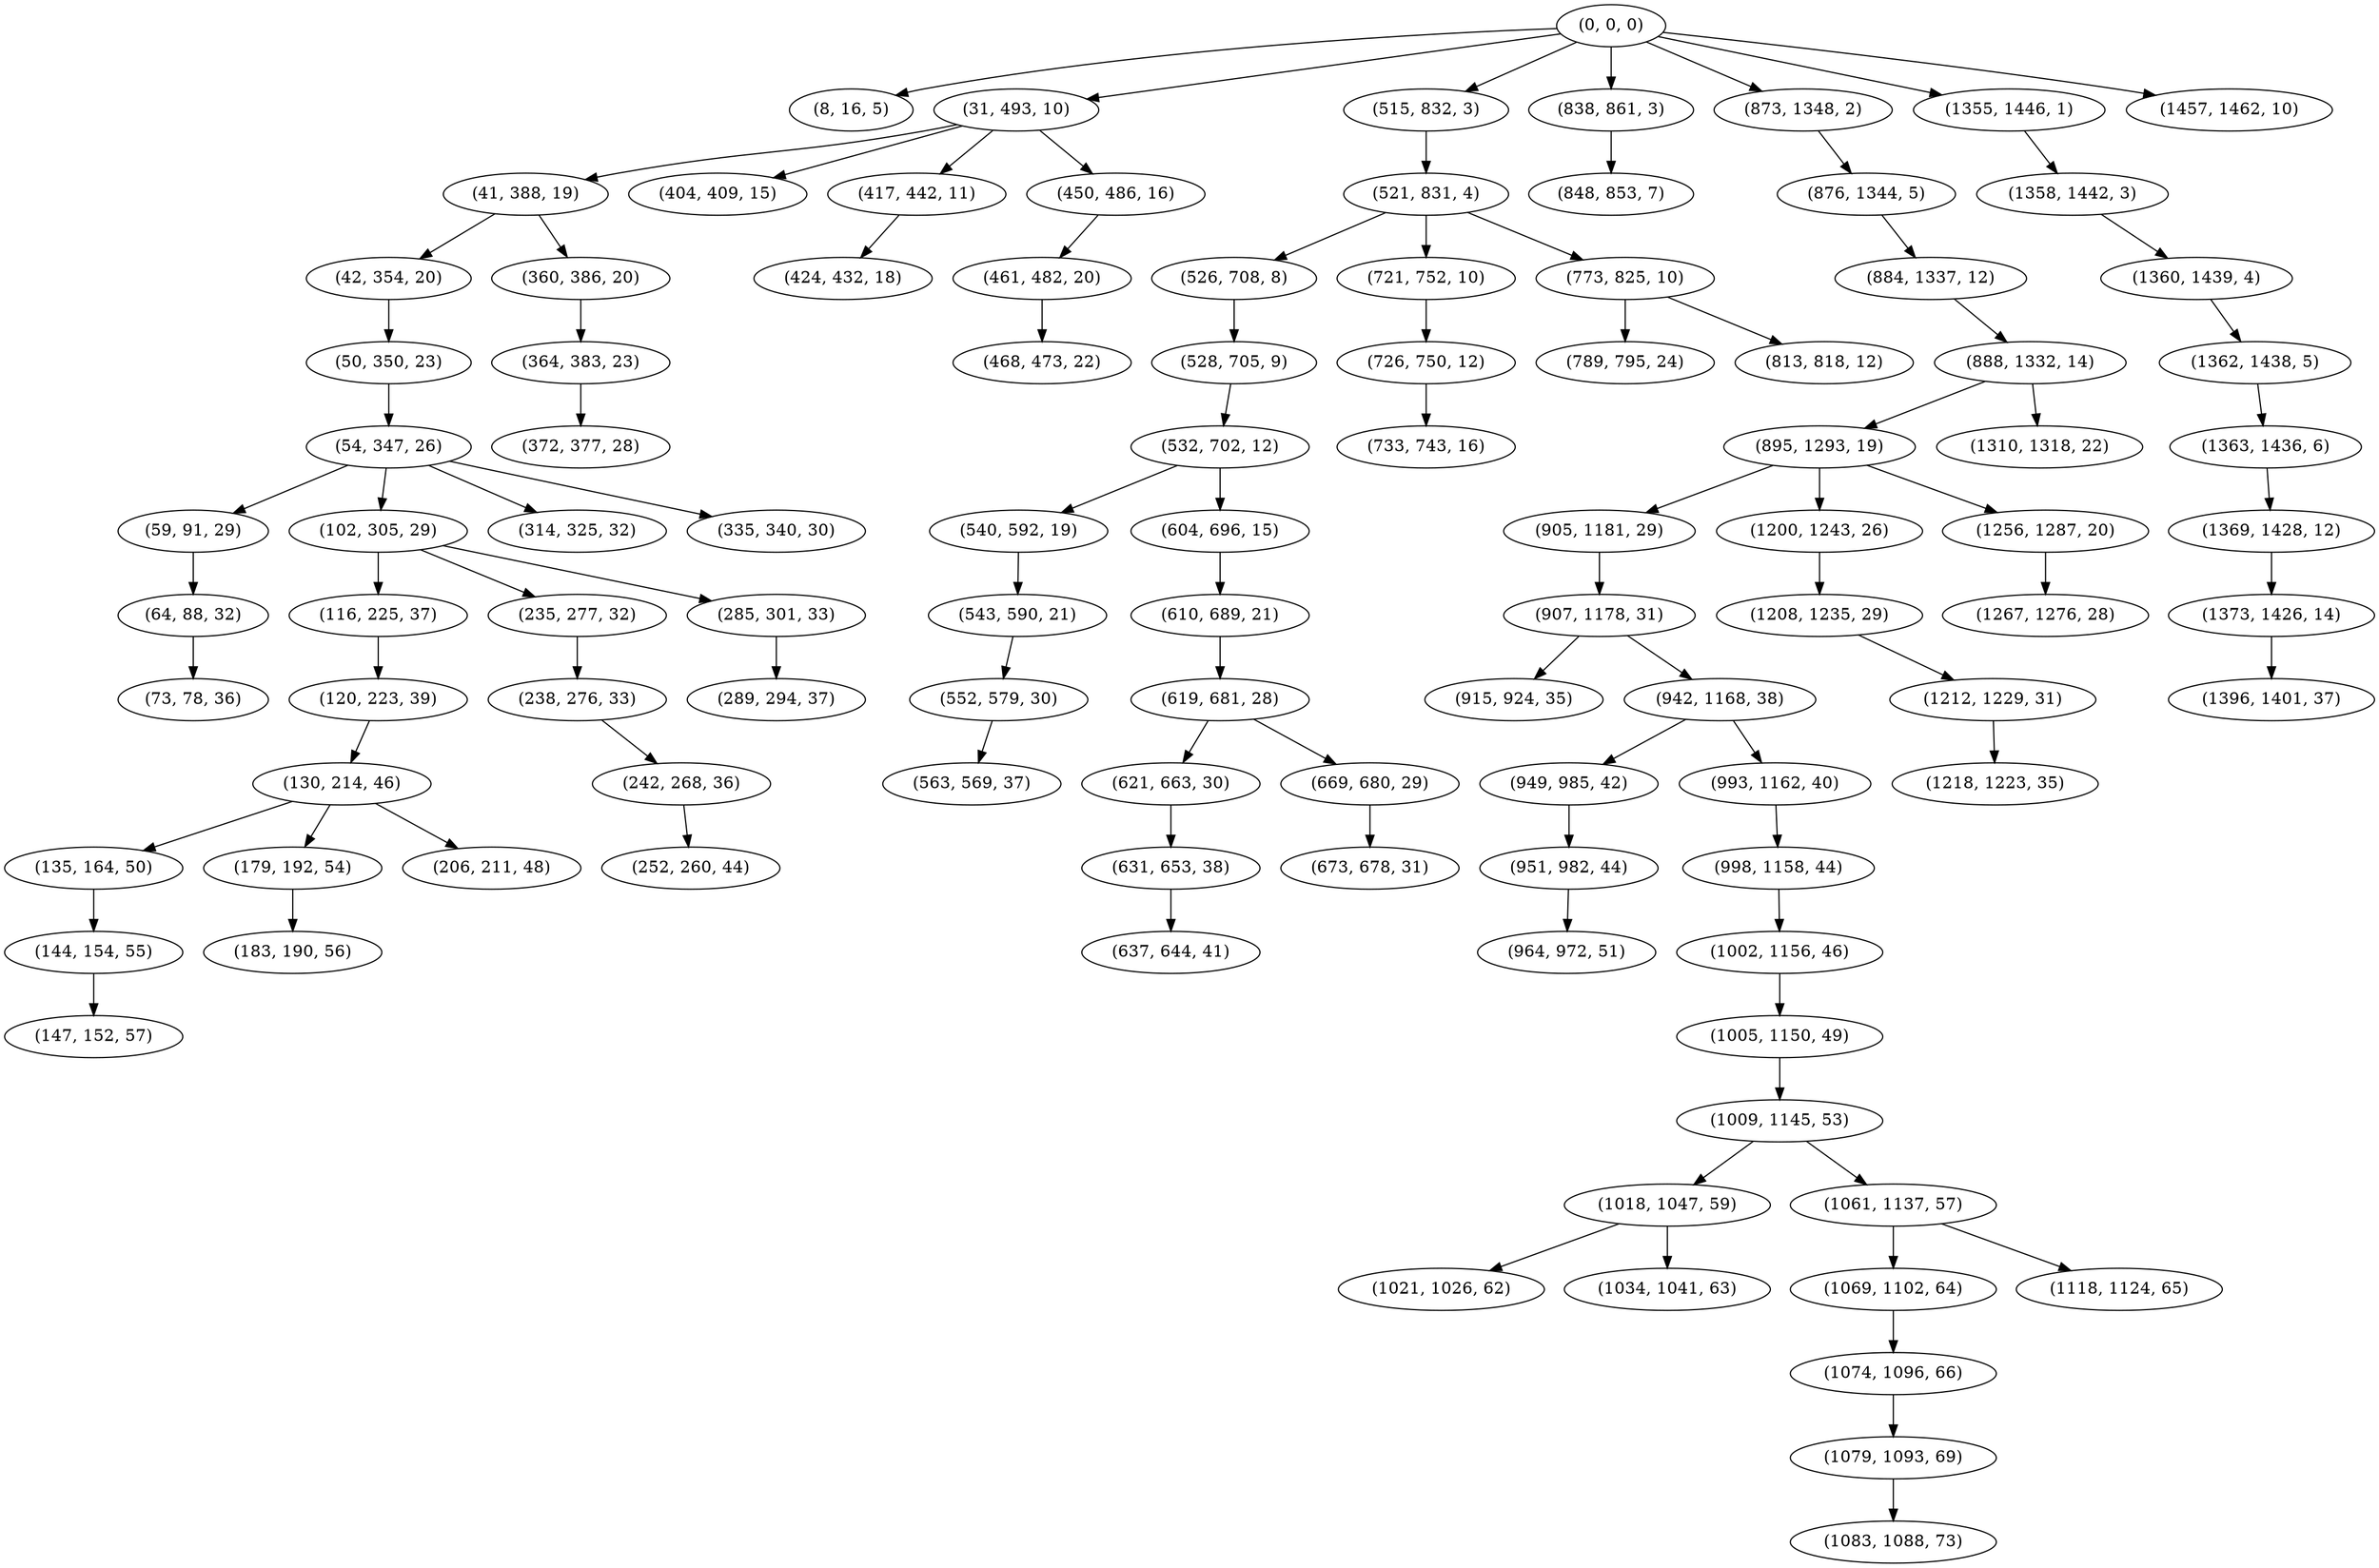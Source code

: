 digraph tree {
    "(0, 0, 0)";
    "(8, 16, 5)";
    "(31, 493, 10)";
    "(41, 388, 19)";
    "(42, 354, 20)";
    "(50, 350, 23)";
    "(54, 347, 26)";
    "(59, 91, 29)";
    "(64, 88, 32)";
    "(73, 78, 36)";
    "(102, 305, 29)";
    "(116, 225, 37)";
    "(120, 223, 39)";
    "(130, 214, 46)";
    "(135, 164, 50)";
    "(144, 154, 55)";
    "(147, 152, 57)";
    "(179, 192, 54)";
    "(183, 190, 56)";
    "(206, 211, 48)";
    "(235, 277, 32)";
    "(238, 276, 33)";
    "(242, 268, 36)";
    "(252, 260, 44)";
    "(285, 301, 33)";
    "(289, 294, 37)";
    "(314, 325, 32)";
    "(335, 340, 30)";
    "(360, 386, 20)";
    "(364, 383, 23)";
    "(372, 377, 28)";
    "(404, 409, 15)";
    "(417, 442, 11)";
    "(424, 432, 18)";
    "(450, 486, 16)";
    "(461, 482, 20)";
    "(468, 473, 22)";
    "(515, 832, 3)";
    "(521, 831, 4)";
    "(526, 708, 8)";
    "(528, 705, 9)";
    "(532, 702, 12)";
    "(540, 592, 19)";
    "(543, 590, 21)";
    "(552, 579, 30)";
    "(563, 569, 37)";
    "(604, 696, 15)";
    "(610, 689, 21)";
    "(619, 681, 28)";
    "(621, 663, 30)";
    "(631, 653, 38)";
    "(637, 644, 41)";
    "(669, 680, 29)";
    "(673, 678, 31)";
    "(721, 752, 10)";
    "(726, 750, 12)";
    "(733, 743, 16)";
    "(773, 825, 10)";
    "(789, 795, 24)";
    "(813, 818, 12)";
    "(838, 861, 3)";
    "(848, 853, 7)";
    "(873, 1348, 2)";
    "(876, 1344, 5)";
    "(884, 1337, 12)";
    "(888, 1332, 14)";
    "(895, 1293, 19)";
    "(905, 1181, 29)";
    "(907, 1178, 31)";
    "(915, 924, 35)";
    "(942, 1168, 38)";
    "(949, 985, 42)";
    "(951, 982, 44)";
    "(964, 972, 51)";
    "(993, 1162, 40)";
    "(998, 1158, 44)";
    "(1002, 1156, 46)";
    "(1005, 1150, 49)";
    "(1009, 1145, 53)";
    "(1018, 1047, 59)";
    "(1021, 1026, 62)";
    "(1034, 1041, 63)";
    "(1061, 1137, 57)";
    "(1069, 1102, 64)";
    "(1074, 1096, 66)";
    "(1079, 1093, 69)";
    "(1083, 1088, 73)";
    "(1118, 1124, 65)";
    "(1200, 1243, 26)";
    "(1208, 1235, 29)";
    "(1212, 1229, 31)";
    "(1218, 1223, 35)";
    "(1256, 1287, 20)";
    "(1267, 1276, 28)";
    "(1310, 1318, 22)";
    "(1355, 1446, 1)";
    "(1358, 1442, 3)";
    "(1360, 1439, 4)";
    "(1362, 1438, 5)";
    "(1363, 1436, 6)";
    "(1369, 1428, 12)";
    "(1373, 1426, 14)";
    "(1396, 1401, 37)";
    "(1457, 1462, 10)";
    "(0, 0, 0)" -> "(8, 16, 5)";
    "(0, 0, 0)" -> "(31, 493, 10)";
    "(0, 0, 0)" -> "(515, 832, 3)";
    "(0, 0, 0)" -> "(838, 861, 3)";
    "(0, 0, 0)" -> "(873, 1348, 2)";
    "(0, 0, 0)" -> "(1355, 1446, 1)";
    "(0, 0, 0)" -> "(1457, 1462, 10)";
    "(31, 493, 10)" -> "(41, 388, 19)";
    "(31, 493, 10)" -> "(404, 409, 15)";
    "(31, 493, 10)" -> "(417, 442, 11)";
    "(31, 493, 10)" -> "(450, 486, 16)";
    "(41, 388, 19)" -> "(42, 354, 20)";
    "(41, 388, 19)" -> "(360, 386, 20)";
    "(42, 354, 20)" -> "(50, 350, 23)";
    "(50, 350, 23)" -> "(54, 347, 26)";
    "(54, 347, 26)" -> "(59, 91, 29)";
    "(54, 347, 26)" -> "(102, 305, 29)";
    "(54, 347, 26)" -> "(314, 325, 32)";
    "(54, 347, 26)" -> "(335, 340, 30)";
    "(59, 91, 29)" -> "(64, 88, 32)";
    "(64, 88, 32)" -> "(73, 78, 36)";
    "(102, 305, 29)" -> "(116, 225, 37)";
    "(102, 305, 29)" -> "(235, 277, 32)";
    "(102, 305, 29)" -> "(285, 301, 33)";
    "(116, 225, 37)" -> "(120, 223, 39)";
    "(120, 223, 39)" -> "(130, 214, 46)";
    "(130, 214, 46)" -> "(135, 164, 50)";
    "(130, 214, 46)" -> "(179, 192, 54)";
    "(130, 214, 46)" -> "(206, 211, 48)";
    "(135, 164, 50)" -> "(144, 154, 55)";
    "(144, 154, 55)" -> "(147, 152, 57)";
    "(179, 192, 54)" -> "(183, 190, 56)";
    "(235, 277, 32)" -> "(238, 276, 33)";
    "(238, 276, 33)" -> "(242, 268, 36)";
    "(242, 268, 36)" -> "(252, 260, 44)";
    "(285, 301, 33)" -> "(289, 294, 37)";
    "(360, 386, 20)" -> "(364, 383, 23)";
    "(364, 383, 23)" -> "(372, 377, 28)";
    "(417, 442, 11)" -> "(424, 432, 18)";
    "(450, 486, 16)" -> "(461, 482, 20)";
    "(461, 482, 20)" -> "(468, 473, 22)";
    "(515, 832, 3)" -> "(521, 831, 4)";
    "(521, 831, 4)" -> "(526, 708, 8)";
    "(521, 831, 4)" -> "(721, 752, 10)";
    "(521, 831, 4)" -> "(773, 825, 10)";
    "(526, 708, 8)" -> "(528, 705, 9)";
    "(528, 705, 9)" -> "(532, 702, 12)";
    "(532, 702, 12)" -> "(540, 592, 19)";
    "(532, 702, 12)" -> "(604, 696, 15)";
    "(540, 592, 19)" -> "(543, 590, 21)";
    "(543, 590, 21)" -> "(552, 579, 30)";
    "(552, 579, 30)" -> "(563, 569, 37)";
    "(604, 696, 15)" -> "(610, 689, 21)";
    "(610, 689, 21)" -> "(619, 681, 28)";
    "(619, 681, 28)" -> "(621, 663, 30)";
    "(619, 681, 28)" -> "(669, 680, 29)";
    "(621, 663, 30)" -> "(631, 653, 38)";
    "(631, 653, 38)" -> "(637, 644, 41)";
    "(669, 680, 29)" -> "(673, 678, 31)";
    "(721, 752, 10)" -> "(726, 750, 12)";
    "(726, 750, 12)" -> "(733, 743, 16)";
    "(773, 825, 10)" -> "(789, 795, 24)";
    "(773, 825, 10)" -> "(813, 818, 12)";
    "(838, 861, 3)" -> "(848, 853, 7)";
    "(873, 1348, 2)" -> "(876, 1344, 5)";
    "(876, 1344, 5)" -> "(884, 1337, 12)";
    "(884, 1337, 12)" -> "(888, 1332, 14)";
    "(888, 1332, 14)" -> "(895, 1293, 19)";
    "(888, 1332, 14)" -> "(1310, 1318, 22)";
    "(895, 1293, 19)" -> "(905, 1181, 29)";
    "(895, 1293, 19)" -> "(1200, 1243, 26)";
    "(895, 1293, 19)" -> "(1256, 1287, 20)";
    "(905, 1181, 29)" -> "(907, 1178, 31)";
    "(907, 1178, 31)" -> "(915, 924, 35)";
    "(907, 1178, 31)" -> "(942, 1168, 38)";
    "(942, 1168, 38)" -> "(949, 985, 42)";
    "(942, 1168, 38)" -> "(993, 1162, 40)";
    "(949, 985, 42)" -> "(951, 982, 44)";
    "(951, 982, 44)" -> "(964, 972, 51)";
    "(993, 1162, 40)" -> "(998, 1158, 44)";
    "(998, 1158, 44)" -> "(1002, 1156, 46)";
    "(1002, 1156, 46)" -> "(1005, 1150, 49)";
    "(1005, 1150, 49)" -> "(1009, 1145, 53)";
    "(1009, 1145, 53)" -> "(1018, 1047, 59)";
    "(1009, 1145, 53)" -> "(1061, 1137, 57)";
    "(1018, 1047, 59)" -> "(1021, 1026, 62)";
    "(1018, 1047, 59)" -> "(1034, 1041, 63)";
    "(1061, 1137, 57)" -> "(1069, 1102, 64)";
    "(1061, 1137, 57)" -> "(1118, 1124, 65)";
    "(1069, 1102, 64)" -> "(1074, 1096, 66)";
    "(1074, 1096, 66)" -> "(1079, 1093, 69)";
    "(1079, 1093, 69)" -> "(1083, 1088, 73)";
    "(1200, 1243, 26)" -> "(1208, 1235, 29)";
    "(1208, 1235, 29)" -> "(1212, 1229, 31)";
    "(1212, 1229, 31)" -> "(1218, 1223, 35)";
    "(1256, 1287, 20)" -> "(1267, 1276, 28)";
    "(1355, 1446, 1)" -> "(1358, 1442, 3)";
    "(1358, 1442, 3)" -> "(1360, 1439, 4)";
    "(1360, 1439, 4)" -> "(1362, 1438, 5)";
    "(1362, 1438, 5)" -> "(1363, 1436, 6)";
    "(1363, 1436, 6)" -> "(1369, 1428, 12)";
    "(1369, 1428, 12)" -> "(1373, 1426, 14)";
    "(1373, 1426, 14)" -> "(1396, 1401, 37)";
}
